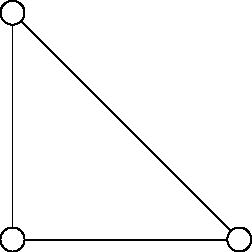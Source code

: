 size(0,0);
pair A, B, C;
A=(0,0); B=(4cm,0); C=(0,4cm);

draw(A--B--C--cycle);
filldraw(shift(A)*scale(6bp)*unitcircle, white);
filldraw(shift(B)*scale(6bp)*unitcircle, white);
filldraw(shift(C)*scale(6bp)*unitcircle, white);

